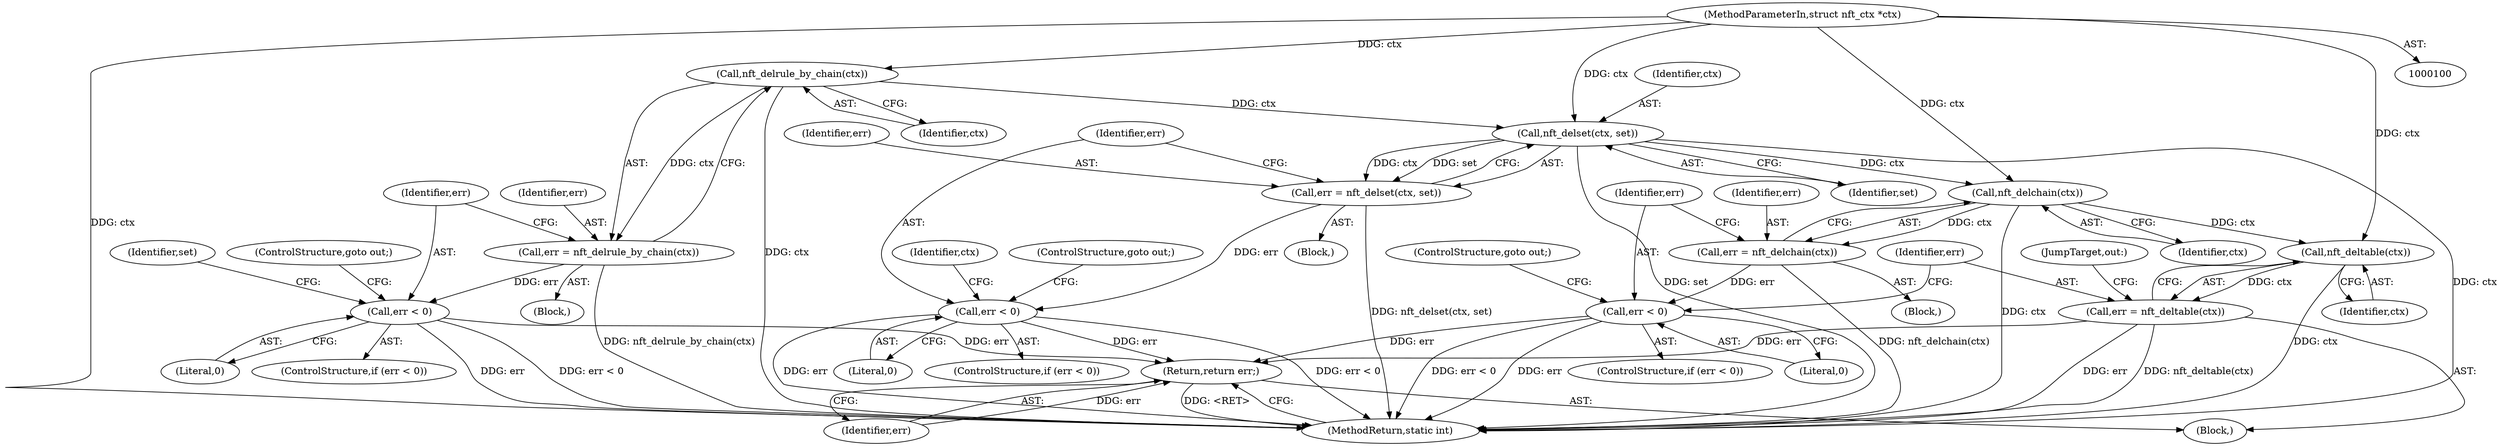 digraph "0_linux_a2f18db0c68fec96631c10cad9384c196e9008ac@pointer" {
"1000116" [label="(Call,nft_delrule_by_chain(ctx))"];
"1000101" [label="(MethodParameterIn,struct nft_ctx *ctx)"];
"1000114" [label="(Call,err = nft_delrule_by_chain(ctx))"];
"1000119" [label="(Call,err < 0)"];
"1000168" [label="(Return,return err;)"];
"1000140" [label="(Call,nft_delset(ctx, set))"];
"1000138" [label="(Call,err = nft_delset(ctx, set))"];
"1000144" [label="(Call,err < 0)"];
"1000156" [label="(Call,nft_delchain(ctx))"];
"1000154" [label="(Call,err = nft_delchain(ctx))"];
"1000159" [label="(Call,err < 0)"];
"1000165" [label="(Call,nft_deltable(ctx))"];
"1000163" [label="(Call,err = nft_deltable(ctx))"];
"1000161" [label="(Literal,0)"];
"1000164" [label="(Identifier,err)"];
"1000138" [label="(Call,err = nft_delset(ctx, set))"];
"1000170" [label="(MethodReturn,static int)"];
"1000165" [label="(Call,nft_deltable(ctx))"];
"1000159" [label="(Call,err < 0)"];
"1000160" [label="(Identifier,err)"];
"1000155" [label="(Identifier,err)"];
"1000141" [label="(Identifier,ctx)"];
"1000163" [label="(Call,err = nft_deltable(ctx))"];
"1000156" [label="(Call,nft_delchain(ctx))"];
"1000157" [label="(Identifier,ctx)"];
"1000122" [label="(ControlStructure,goto out;)"];
"1000123" [label="(Block,)"];
"1000146" [label="(Literal,0)"];
"1000144" [label="(Call,err < 0)"];
"1000114" [label="(Call,err = nft_delrule_by_chain(ctx))"];
"1000145" [label="(Identifier,err)"];
"1000158" [label="(ControlStructure,if (err < 0))"];
"1000154" [label="(Call,err = nft_delchain(ctx))"];
"1000151" [label="(Identifier,ctx)"];
"1000167" [label="(JumpTarget,out:)"];
"1000119" [label="(Call,err < 0)"];
"1000148" [label="(Block,)"];
"1000162" [label="(ControlStructure,goto out;)"];
"1000147" [label="(ControlStructure,goto out;)"];
"1000117" [label="(Identifier,ctx)"];
"1000142" [label="(Identifier,set)"];
"1000120" [label="(Identifier,err)"];
"1000169" [label="(Identifier,err)"];
"1000108" [label="(Block,)"];
"1000140" [label="(Call,nft_delset(ctx, set))"];
"1000121" [label="(Literal,0)"];
"1000115" [label="(Identifier,err)"];
"1000143" [label="(ControlStructure,if (err < 0))"];
"1000116" [label="(Call,nft_delrule_by_chain(ctx))"];
"1000139" [label="(Identifier,err)"];
"1000128" [label="(Identifier,set)"];
"1000102" [label="(Block,)"];
"1000101" [label="(MethodParameterIn,struct nft_ctx *ctx)"];
"1000168" [label="(Return,return err;)"];
"1000166" [label="(Identifier,ctx)"];
"1000118" [label="(ControlStructure,if (err < 0))"];
"1000116" -> "1000114"  [label="AST: "];
"1000116" -> "1000117"  [label="CFG: "];
"1000117" -> "1000116"  [label="AST: "];
"1000114" -> "1000116"  [label="CFG: "];
"1000116" -> "1000170"  [label="DDG: ctx"];
"1000116" -> "1000114"  [label="DDG: ctx"];
"1000101" -> "1000116"  [label="DDG: ctx"];
"1000116" -> "1000140"  [label="DDG: ctx"];
"1000101" -> "1000100"  [label="AST: "];
"1000101" -> "1000170"  [label="DDG: ctx"];
"1000101" -> "1000140"  [label="DDG: ctx"];
"1000101" -> "1000156"  [label="DDG: ctx"];
"1000101" -> "1000165"  [label="DDG: ctx"];
"1000114" -> "1000108"  [label="AST: "];
"1000115" -> "1000114"  [label="AST: "];
"1000120" -> "1000114"  [label="CFG: "];
"1000114" -> "1000170"  [label="DDG: nft_delrule_by_chain(ctx)"];
"1000114" -> "1000119"  [label="DDG: err"];
"1000119" -> "1000118"  [label="AST: "];
"1000119" -> "1000121"  [label="CFG: "];
"1000120" -> "1000119"  [label="AST: "];
"1000121" -> "1000119"  [label="AST: "];
"1000122" -> "1000119"  [label="CFG: "];
"1000128" -> "1000119"  [label="CFG: "];
"1000119" -> "1000170"  [label="DDG: err < 0"];
"1000119" -> "1000170"  [label="DDG: err"];
"1000119" -> "1000168"  [label="DDG: err"];
"1000168" -> "1000102"  [label="AST: "];
"1000168" -> "1000169"  [label="CFG: "];
"1000169" -> "1000168"  [label="AST: "];
"1000170" -> "1000168"  [label="CFG: "];
"1000168" -> "1000170"  [label="DDG: <RET>"];
"1000169" -> "1000168"  [label="DDG: err"];
"1000163" -> "1000168"  [label="DDG: err"];
"1000159" -> "1000168"  [label="DDG: err"];
"1000144" -> "1000168"  [label="DDG: err"];
"1000140" -> "1000138"  [label="AST: "];
"1000140" -> "1000142"  [label="CFG: "];
"1000141" -> "1000140"  [label="AST: "];
"1000142" -> "1000140"  [label="AST: "];
"1000138" -> "1000140"  [label="CFG: "];
"1000140" -> "1000170"  [label="DDG: set"];
"1000140" -> "1000170"  [label="DDG: ctx"];
"1000140" -> "1000138"  [label="DDG: ctx"];
"1000140" -> "1000138"  [label="DDG: set"];
"1000140" -> "1000156"  [label="DDG: ctx"];
"1000138" -> "1000123"  [label="AST: "];
"1000139" -> "1000138"  [label="AST: "];
"1000145" -> "1000138"  [label="CFG: "];
"1000138" -> "1000170"  [label="DDG: nft_delset(ctx, set)"];
"1000138" -> "1000144"  [label="DDG: err"];
"1000144" -> "1000143"  [label="AST: "];
"1000144" -> "1000146"  [label="CFG: "];
"1000145" -> "1000144"  [label="AST: "];
"1000146" -> "1000144"  [label="AST: "];
"1000147" -> "1000144"  [label="CFG: "];
"1000151" -> "1000144"  [label="CFG: "];
"1000144" -> "1000170"  [label="DDG: err < 0"];
"1000144" -> "1000170"  [label="DDG: err"];
"1000156" -> "1000154"  [label="AST: "];
"1000156" -> "1000157"  [label="CFG: "];
"1000157" -> "1000156"  [label="AST: "];
"1000154" -> "1000156"  [label="CFG: "];
"1000156" -> "1000170"  [label="DDG: ctx"];
"1000156" -> "1000154"  [label="DDG: ctx"];
"1000156" -> "1000165"  [label="DDG: ctx"];
"1000154" -> "1000148"  [label="AST: "];
"1000155" -> "1000154"  [label="AST: "];
"1000160" -> "1000154"  [label="CFG: "];
"1000154" -> "1000170"  [label="DDG: nft_delchain(ctx)"];
"1000154" -> "1000159"  [label="DDG: err"];
"1000159" -> "1000158"  [label="AST: "];
"1000159" -> "1000161"  [label="CFG: "];
"1000160" -> "1000159"  [label="AST: "];
"1000161" -> "1000159"  [label="AST: "];
"1000162" -> "1000159"  [label="CFG: "];
"1000164" -> "1000159"  [label="CFG: "];
"1000159" -> "1000170"  [label="DDG: err < 0"];
"1000159" -> "1000170"  [label="DDG: err"];
"1000165" -> "1000163"  [label="AST: "];
"1000165" -> "1000166"  [label="CFG: "];
"1000166" -> "1000165"  [label="AST: "];
"1000163" -> "1000165"  [label="CFG: "];
"1000165" -> "1000170"  [label="DDG: ctx"];
"1000165" -> "1000163"  [label="DDG: ctx"];
"1000163" -> "1000102"  [label="AST: "];
"1000164" -> "1000163"  [label="AST: "];
"1000167" -> "1000163"  [label="CFG: "];
"1000163" -> "1000170"  [label="DDG: err"];
"1000163" -> "1000170"  [label="DDG: nft_deltable(ctx)"];
}
